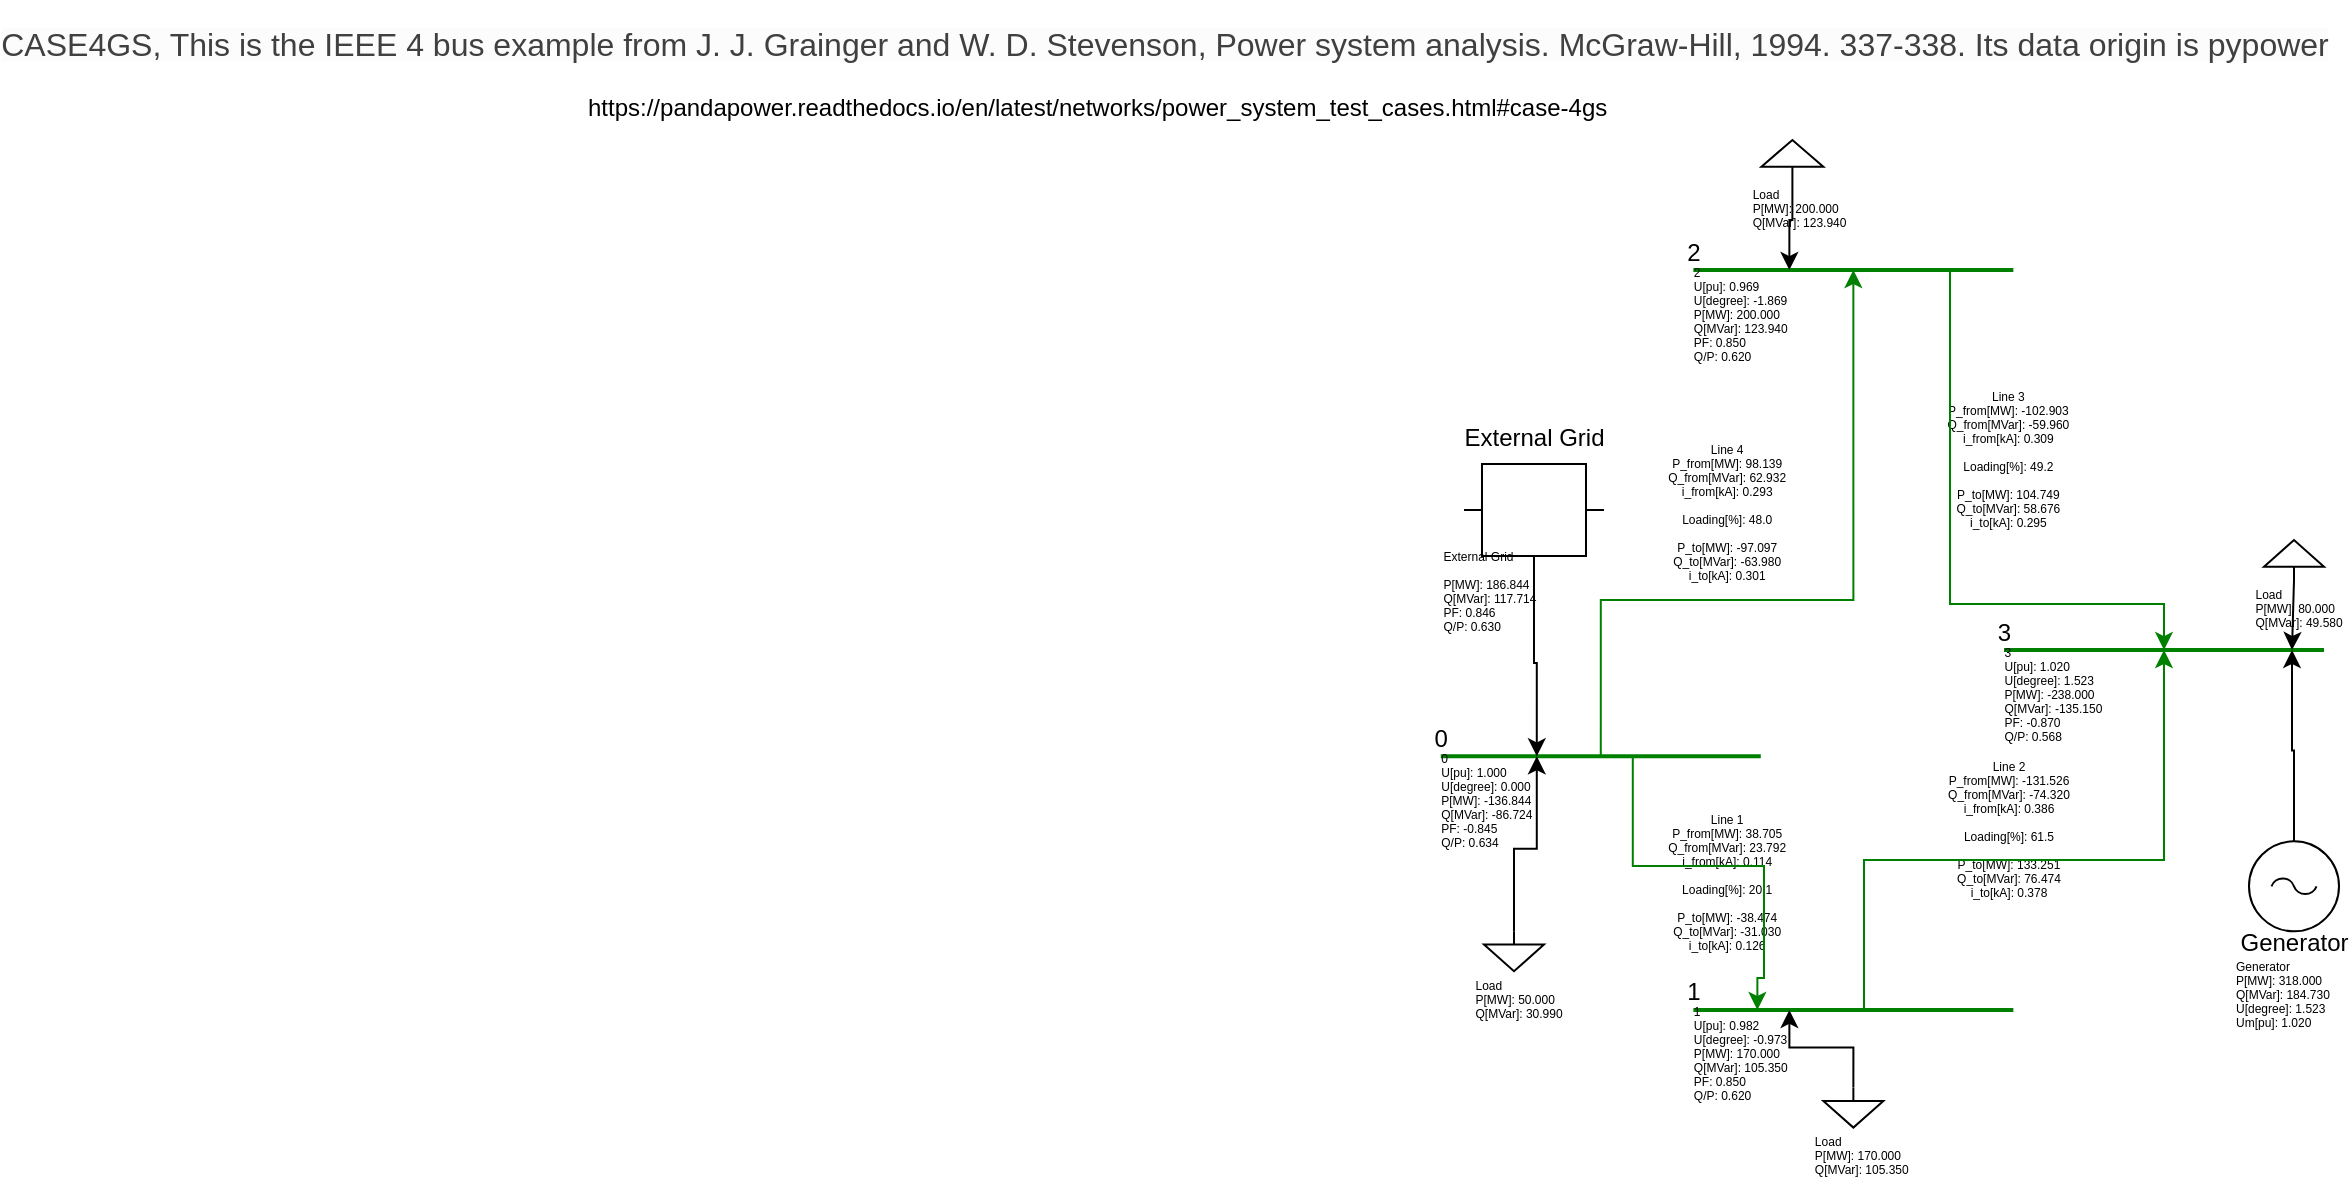 <mxfile version="13.9.8" type="device"><diagram id="f5Wff9H3mOM4Etl0Ron2" name="Page-1"><mxGraphModel dx="2504" dy="1070" grid="1" gridSize="10" guides="1" tooltips="1" connect="1" arrows="1" fold="1" page="1" pageScale="1" pageWidth="827" pageHeight="1169" math="0" shadow="0"><root><mxCell id="0"/><mxCell id="1" parent="0"/><mxCell id="VvK85WmGiYat-IeYiVtq-8" value="Line 3&#10;            P_from[MW]: -102.903&#10;            Q_from[MVar]: -59.960&#10;            i_from[kA]: 0.309&#10;&#10;            Loading[%]: 49.2&#10;&#10;            P_to[MW]: 104.749&#10;            Q_to[MVar]: 58.676&#10;            i_to[kA]: 0.295" style="shapeELXXX=Result;fontSize=6;strokeOpacity=0;strokeColor=white;strokeWidth=0;overflow=hidden;" edge="1" parent="1" source="_9zxPBajQY0HNOW6oFzF-20" target="_9zxPBajQY0HNOW6oFzF-22"><mxGeometry relative="1" as="geometry"/></mxCell><mxCell id="VvK85WmGiYat-IeYiVtq-7" value="Line 2&#10;            P_from[MW]: -131.526&#10;            Q_from[MVar]: -74.320&#10;            i_from[kA]: 0.386&#10;&#10;            Loading[%]: 61.5&#10;&#10;            P_to[MW]: 133.251&#10;            Q_to[MVar]: 76.474&#10;            i_to[kA]: 0.378" style="shapeELXXX=Result;fontSize=6;strokeOpacity=0;strokeColor=white;strokeWidth=0;overflow=hidden;" edge="1" parent="1" source="_9zxPBajQY0HNOW6oFzF-18" target="_9zxPBajQY0HNOW6oFzF-22"><mxGeometry relative="1" as="geometry"/></mxCell><mxCell id="VvK85WmGiYat-IeYiVtq-6" value="Line 4&#10;            P_from[MW]: 98.139&#10;            Q_from[MVar]: 62.932&#10;            i_from[kA]: 0.293&#10;&#10;            Loading[%]: 48.0&#10;&#10;            P_to[MW]: -97.097&#10;            Q_to[MVar]: -63.980&#10;            i_to[kA]: 0.301" style="shapeELXXX=Result;fontSize=6;strokeOpacity=0;strokeColor=white;strokeWidth=0;overflow=hidden;" edge="1" parent="1" source="_9zxPBajQY0HNOW6oFzF-16" target="_9zxPBajQY0HNOW6oFzF-20"><mxGeometry relative="1" as="geometry"/></mxCell><mxCell id="VvK85WmGiYat-IeYiVtq-5" value="Line 1&#10;            P_from[MW]: 38.705&#10;            Q_from[MVar]: 23.792&#10;            i_from[kA]: 0.114&#10;&#10;            Loading[%]: 20.1&#10;&#10;            P_to[MW]: -38.474&#10;            Q_to[MVar]: -31.030&#10;            i_to[kA]: 0.126" style="shapeELXXX=Result;fontSize=6;strokeOpacity=0;strokeColor=white;strokeWidth=0;overflow=hidden;" edge="1" parent="1" source="_9zxPBajQY0HNOW6oFzF-16" target="_9zxPBajQY0HNOW6oFzF-18"><mxGeometry relative="1" as="geometry"/></mxCell><object name="0" Load_flow_parameters="" vn_kv="230" id="_9zxPBajQY0HNOW6oFzF-16"><mxCell style="line;strokeWidth=2;html=1;shapeELXXX=Bus;points=[[0,0.5],[0.1,0.5,0],[0.2,0.5,0],[0.3,0.5,0],[0.4,0.5,0],[0.5,0.5,0],[0.6,0.5,0],[0.7,0.5,0],[0.9,0.5,0],[1,0.5]];strokeColor=green;" parent="1" vertex="1"><mxGeometry x="468.396" y="613.14" width="160" height="10" as="geometry"/></mxCell></object><mxCell id="_9zxPBajQY0HNOW6oFzF-17" value="0" parent="_9zxPBajQY0HNOW6oFzF-16" vertex="1"><mxGeometry y="-0.5" relative="1" as="geometry"/></mxCell><mxCell id="VvK85WmGiYat-IeYiVtq-1" value="0&#10;            U[pu]: 1.000&#10;            U[degree]: 0.000&#10;            P[MW]: -136.844&#10;            Q[MVar]: -86.724&#10;            PF: -0.845&#10;            Q/P: 0.634" style="shapeELXXX=Result;fontSize=6;align=ALIGN_LEFT;" vertex="1" parent="_9zxPBajQY0HNOW6oFzF-16"><mxGeometry y="2.7" relative="1" as="geometry"/></mxCell><object name="1" Load_flow_parameters="" vn_kv="230" id="_9zxPBajQY0HNOW6oFzF-18"><mxCell style="line;strokeWidth=2;html=1;shapeELXXX=Bus;points=[[0,0.5],[0.1,0.5,0],[0.2,0.5,0],[0.3,0.5,0],[0.4,0.5,0],[0.5,0.5,0],[0.6,0.5,0],[0.7,0.5,0],[0.9,0.5,0],[1,0.5]];strokeColor=green;" parent="1" vertex="1"><mxGeometry x="594.683" y="739.996" width="160" height="10" as="geometry"/></mxCell></object><mxCell id="_9zxPBajQY0HNOW6oFzF-19" value="1" parent="_9zxPBajQY0HNOW6oFzF-18" vertex="1"><mxGeometry y="-0.5" relative="1" as="geometry"/></mxCell><mxCell id="VvK85WmGiYat-IeYiVtq-2" value="1&#10;            U[pu]: 0.982&#10;            U[degree]: -0.973&#10;            P[MW]: 170.000&#10;            Q[MVar]: 105.350&#10;            PF: 0.850&#10;            Q/P: 0.620" style="shapeELXXX=Result;fontSize=6;align=ALIGN_LEFT;" vertex="1" parent="_9zxPBajQY0HNOW6oFzF-18"><mxGeometry y="2.7" relative="1" as="geometry"/></mxCell><object name="2" Load_flow_parameters="" vn_kv="230" id="_9zxPBajQY0HNOW6oFzF-20"><mxCell style="line;strokeWidth=2;html=1;shapeELXXX=Bus;points=[[0,0.5],[0.1,0.5,0],[0.2,0.5,0],[0.3,0.5,0],[0.4,0.5,0],[0.5,0.5,0],[0.6,0.5,0],[0.7,0.5,0],[0.9,0.5,0],[1,0.5]];strokeColor=green;" parent="1" vertex="1"><mxGeometry x="594.681" y="370.005" width="160" height="10" as="geometry"/></mxCell></object><mxCell id="_9zxPBajQY0HNOW6oFzF-21" value="2" parent="_9zxPBajQY0HNOW6oFzF-20" vertex="1"><mxGeometry y="-0.5" relative="1" as="geometry"/></mxCell><mxCell id="VvK85WmGiYat-IeYiVtq-3" value="2&#10;            U[pu]: 0.969&#10;            U[degree]: -1.869&#10;            P[MW]: 200.000&#10;            Q[MVar]: 123.940&#10;            PF: 0.850&#10;            Q/P: 0.620" style="shapeELXXX=Result;fontSize=6;align=ALIGN_LEFT;" vertex="1" parent="_9zxPBajQY0HNOW6oFzF-20"><mxGeometry y="2.7" relative="1" as="geometry"/></mxCell><object name="3" Load_flow_parameters="" vn_kv="230" id="_9zxPBajQY0HNOW6oFzF-22"><mxCell style="line;strokeWidth=2;html=1;shapeELXXX=Bus;points=[[0,0.5],[0.1,0.5,0],[0.2,0.5,0],[0.3,0.5,0],[0.4,0.5,0],[0.5,0.5,0],[0.6,0.5,0],[0.7,0.5,0],[0.9,0.5,0],[1,0.5]];strokeColor=green;" parent="1" vertex="1"><mxGeometry x="749.998" y="560.001" width="160" height="10" as="geometry"/></mxCell></object><mxCell id="_9zxPBajQY0HNOW6oFzF-23" value="3" parent="_9zxPBajQY0HNOW6oFzF-22" vertex="1"><mxGeometry y="-0.5" relative="1" as="geometry"/></mxCell><mxCell id="VvK85WmGiYat-IeYiVtq-4" value="3&#10;            U[pu]: 1.020&#10;            U[degree]: 1.523&#10;            P[MW]: -238.000&#10;            Q[MVar]: -135.150&#10;            PF: -0.870&#10;            Q/P: 0.568" style="shapeELXXX=Result;fontSize=6;align=ALIGN_LEFT;" vertex="1" parent="_9zxPBajQY0HNOW6oFzF-22"><mxGeometry y="2.7" relative="1" as="geometry"/></mxCell><object from_bus="0" to_bus="1" length_km="1" parallel="1" df="1" parameters="true" name="Line 1" Load_flow_parameters="" r_ohm_per_km="5.332" x_ohm_per_km="26.662" c_nf_per_km="513.969" g_us_per_km="0" max_i_ka="0.628" type="ol" r0_ohm_per_km="0.1" x0_ohm_per_km="0.8" c0_nf_per_km="6" endtemp_degree="150" id="_9zxPBajQY0HNOW6oFzF-24"><mxCell style="edgeStyle=orthogonalEdgeStyle;rounded=0;orthogonalLoop=1;jettySize=auto;html=1;exitX=0.6;exitY=0.5;exitDx=0;exitDy=0;exitPerimeter=0;;shapeELXXX=Line;mxConstants.STYLE_STROKECOLOR=black;strokeColor=green;entryX=0.2;entryY=0.5;entryDx=0;entryDy=0;entryPerimeter=0;" parent="1" source="_9zxPBajQY0HNOW6oFzF-16" target="_9zxPBajQY0HNOW6oFzF-18" edge="1"><mxGeometry relative="1" as="geometry"><mxPoint x="630" y="729" as="targetPoint"/><Array as="points"><mxPoint x="564" y="673"/><mxPoint x="630" y="673"/><mxPoint x="630" y="729"/></Array></mxGeometry></mxCell></object><object from_bus="0" to_bus="2" length_km="1" parallel="1" df="1" parameters="true" name="Line 4" Load_flow_parameters="" r_ohm_per_km="3.936" x_ohm_per_km="19.679" c_nf_per_km="388.611" g_us_per_km="0" max_i_ka="0.628" type="ol" r0_ohm_per_km="0.1" x0_ohm_per_km="0.8" c0_nf_per_km="6" endtemp_degree="150" id="_9zxPBajQY0HNOW6oFzF-25"><mxCell style="edgeStyle=orthogonalEdgeStyle;rounded=0;orthogonalLoop=1;jettySize=auto;html=1;exitX=0.5;exitY=0.5;exitDx=0;exitDy=0;exitPerimeter=0;entryX=0.5;entryY=0.5;entryDx=0;entryDy=0;entryPerimeter=0;;shapeELXXX=Line;mxConstants.STYLE_STROKECOLOR=black;strokeColor=green;" parent="1" source="_9zxPBajQY0HNOW6oFzF-16" target="_9zxPBajQY0HNOW6oFzF-20" edge="1"><mxGeometry relative="1" as="geometry"><Array as="points"><mxPoint x="548" y="540"/><mxPoint x="675" y="540"/></Array></mxGeometry></mxCell></object><object from_bus="1" to_bus="3" length_km="1" parallel="1" df="1" parameters="true" name="Line 2" Load_flow_parameters="" r_ohm_per_km="3.936" x_ohm_per_km="19.679" c_nf_per_km="388.611" g_us_per_km="0" max_i_ka="0.628" type="ol" r0_ohm_per_km="0.1" x0_ohm_per_km="0.8" c0_nf_per_km="6" endtemp_degree="150" id="_9zxPBajQY0HNOW6oFzF-26"><mxCell style="edgeStyle=orthogonalEdgeStyle;rounded=0;orthogonalLoop=1;jettySize=auto;html=1;exitX=0.5;exitY=0.5;exitDx=0;exitDy=0;exitPerimeter=0;entryX=0.5;entryY=0.5;entryDx=0;entryDy=0;entryPerimeter=0;;shapeELXXX=Line;mxConstants.STYLE_STROKECOLOR=black;strokeColor=green;" parent="1" source="_9zxPBajQY0HNOW6oFzF-18" target="_9zxPBajQY0HNOW6oFzF-22" edge="1"><mxGeometry relative="1" as="geometry"><Array as="points"><mxPoint x="680" y="670"/><mxPoint x="830" y="670"/></Array></mxGeometry></mxCell></object><object from_bus="2" to_bus="3" length_km="1" parallel="1" df="1" parameters="true" name="Line 3" Load_flow_parameters="" r_ohm_per_km="6.729" x_ohm_per_km="33.644" c_nf_per_km="639.328" g_us_per_km="0" max_i_ka="0.628" type="ol" r0_ohm_per_km="0.1" x0_ohm_per_km="0.8" c0_nf_per_km="6" endtemp_degree="150" id="_9zxPBajQY0HNOW6oFzF-27"><mxCell style="edgeStyle=orthogonalEdgeStyle;rounded=0;orthogonalLoop=1;jettySize=auto;html=1;exitX=0.9;exitY=0.5;exitDx=0;exitDy=0;exitPerimeter=0;entryX=0.5;entryY=0.5;entryDx=0;entryDy=0;entryPerimeter=0;;shapeELXXX=Line;mxConstants.STYLE_STROKECOLOR=black;strokeColor=green;" parent="1" source="_9zxPBajQY0HNOW6oFzF-20" target="_9zxPBajQY0HNOW6oFzF-22" edge="1"><mxGeometry relative="1" as="geometry"><Array as="points"><mxPoint x="723" y="375"/><mxPoint x="723" y="542"/><mxPoint x="830" y="542"/></Array></mxGeometry></mxCell></object><object name="External Grid" Load_flow_parameters="" vm_pu="1" va_degree="0" Short_circuit_parameters="" s_sc_max_mva="1000000" s_sc_min_mva="1500" rx_max="1" rx_min="1" r0x0_max="1" x0x_max="1" id="_9zxPBajQY0HNOW6oFzF-28"><mxCell style="verticalLabelPosition=bottom;shadow=0;dashed=0;align=center;html=1;verticalAlign=top;shape=mxgraph.electrical.abstract.voltage_regulator;shapeELXXX=External Grid" parent="1" vertex="1"><mxGeometry x="479.996" y="472.0" width="70" height="58" as="geometry"/></mxCell></object><mxCell id="_9zxPBajQY0HNOW6oFzF-29" value="External Grid" parent="_9zxPBajQY0HNOW6oFzF-28" vertex="1"><mxGeometry x="0.5" y="-0.25" relative="1" as="geometry"/></mxCell><mxCell id="VvK85WmGiYat-IeYiVtq-9" value="External Grid&#10;            &#10;            P[MW]: 186.844&#10;            Q[MVar]: 117.714&#10;            PF: 0.846&#10;            Q/P: 0.630" style="shapeELXXX=Result;fontSize=6;align=ALIGN_LEFT;" vertex="1" parent="_9zxPBajQY0HNOW6oFzF-28"><mxGeometry x="-0.15" y="1.1" relative="1" as="geometry"/></mxCell><mxCell id="_9zxPBajQY0HNOW6oFzF-30" value="" style="edgeStyle=orthogonalEdgeStyle;rounded=0;orthogonalLoop=1;jettySize=auto;html=1;exitX=0.5;exitY=1;exitDx=0;exitDy=0;exitPerimeter=0;entryX=0.3;entryY=0.5;entryDx=0;entryDy=0;entryPerimeter=0;;shapeELXXX=NotEditableLine" parent="1" source="_9zxPBajQY0HNOW6oFzF-28" target="_9zxPBajQY0HNOW6oFzF-16" edge="1"><mxGeometry relative="1" as="geometry"/></mxCell><mxCell id="aSEfkWD_AQybWMPM4zVA-127" value="" style="edgeStyle=orthogonalEdgeStyle;rounded=0;orthogonalLoop=1;jettySize=auto;html=1;exitX=0.5;exitY=0;exitDx=0;exitDy=0;exitPerimeter=0;entryX=0.9;entryY=0.5;entryDx=0;entryDy=0;entryPerimeter=0;;shapeELXXX=NotEditableLine" parent="1" source="_9zxPBajQY0HNOW6oFzF-31" target="_9zxPBajQY0HNOW6oFzF-22" edge="1"><mxGeometry relative="1" as="geometry"/></mxCell><object name="Generator" Load_flow_parameters="" p_mw="318" vm_pu="1.02" sn_mva="0" scaling="1" Short_circuit_parameters="" vn_kv="230" xdss_pu="0.1" rdss_ohm="0.01" cos_phi="1" pg_percent="0" power_station_trafo="1" id="_9zxPBajQY0HNOW6oFzF-31"><mxCell style="pointerEvents=1;verticalLabelPosition=bottom;shadow=0;dashed=0;align=center;html=1;verticalAlign=top;shape=mxgraph.electrical.signal_sources.ac_source;shapeELXXX=Generator" parent="1" vertex="1"><mxGeometry x="872.498" y="660.641" width="45" height="45" as="geometry"/></mxCell></object><mxCell id="_9zxPBajQY0HNOW6oFzF-32" value="Generator" parent="_9zxPBajQY0HNOW6oFzF-31" vertex="1"><mxGeometry x="0.5" y="1.1" relative="1" as="geometry"/></mxCell><mxCell id="VvK85WmGiYat-IeYiVtq-10" value="Generator&#10;            P[MW]: 318.000&#10;            Q[MVar]: 184.730&#10;            U[degree]: 1.523&#10;            Um[pu]: 1.020" style="shapeELXXX=Result;fontSize=6;align=ALIGN_LEFT;" vertex="1" parent="_9zxPBajQY0HNOW6oFzF-31"><mxGeometry x="-0.15" y="1.7" relative="1" as="geometry"/></mxCell><object name="Load" Load_flow_parameters="" p_mw="50" q_mvar="30.99" const_z_percent="0" const_i_percent="0" sn_mva="0" scaling="1" type="true" id="_9zxPBajQY0HNOW6oFzF-34"><mxCell style="pointerEvents=1;verticalLabelPosition=bottom;shadow=0;dashed=0;align=center;html=1;verticalAlign=top;shape=mxgraph.electrical.signal_sources.signal_ground;shapeELXXX=Load" parent="1" vertex="1"><mxGeometry x="489.996" y="705.64" width="30" height="20" as="geometry"/></mxCell></object><mxCell id="VvK85WmGiYat-IeYiVtq-11" value="Load&#10;            P[MW]: 50.000&#10;            Q[MVar]: 30.990" style="shapeELXXX=Result;fontSize=6;align=ALIGN_LEFT;" vertex="1" parent="_9zxPBajQY0HNOW6oFzF-34"><mxGeometry x="-0.15" y="1.7" relative="1" as="geometry"/></mxCell><mxCell id="_9zxPBajQY0HNOW6oFzF-35" value="" style="edgeStyle=orthogonalEdgeStyle;rounded=0;orthogonalLoop=1;jettySize=auto;html=1;exitX=0.5;exitY=0;exitDx=0;exitDy=0;exitPerimeter=0;entryX=0.3;entryY=0.5;entryDx=0;entryDy=0;entryPerimeter=0;;shapeELXXX=NotEditableLine" parent="1" source="_9zxPBajQY0HNOW6oFzF-34" target="_9zxPBajQY0HNOW6oFzF-16" edge="1"><mxGeometry relative="1" as="geometry"/></mxCell><object name="Load" Load_flow_parameters="" p_mw="170" q_mvar="105.35" const_z_percent="0" const_i_percent="0" sn_mva="0" scaling="1" type="true" id="_9zxPBajQY0HNOW6oFzF-36"><mxCell style="pointerEvents=1;verticalLabelPosition=bottom;shadow=0;dashed=0;align=center;html=1;verticalAlign=top;shape=mxgraph.electrical.signal_sources.signal_ground;shapeELXXX=Load" parent="1" vertex="1"><mxGeometry x="659.683" y="783.806" width="30" height="20" as="geometry"/></mxCell></object><mxCell id="VvK85WmGiYat-IeYiVtq-12" value="Load&#10;            P[MW]: 170.000&#10;            Q[MVar]: 105.350" style="shapeELXXX=Result;fontSize=6;align=ALIGN_LEFT;" vertex="1" parent="_9zxPBajQY0HNOW6oFzF-36"><mxGeometry x="-0.15" y="1.7" relative="1" as="geometry"/></mxCell><mxCell id="_9zxPBajQY0HNOW6oFzF-37" value="" style="edgeStyle=orthogonalEdgeStyle;rounded=0;orthogonalLoop=1;jettySize=auto;html=1;exitX=0.5;exitY=0;exitDx=0;exitDy=0;exitPerimeter=0;entryX=0.3;entryY=0.5;entryDx=0;entryDy=0;entryPerimeter=0;;shapeELXXX=NotEditableLine" parent="1" source="_9zxPBajQY0HNOW6oFzF-36" target="_9zxPBajQY0HNOW6oFzF-18" edge="1"><mxGeometry relative="1" as="geometry"/></mxCell><mxCell id="_9zxPBajQY0HNOW6oFzF-39" value="" style="edgeStyle=orthogonalEdgeStyle;rounded=0;orthogonalLoop=1;jettySize=auto;html=1;exitX=0.5;exitY=0;exitDx=0;exitDy=0;exitPerimeter=0;entryX=0.3;entryY=0.5;entryDx=0;entryDy=0;entryPerimeter=0;;shapeELXXX=NotEditableLine" parent="1" source="_9zxPBajQY0HNOW6oFzF-38" target="_9zxPBajQY0HNOW6oFzF-20" edge="1"><mxGeometry relative="1" as="geometry"/></mxCell><mxCell id="aSEfkWD_AQybWMPM4zVA-173" value="" style="edgeStyle=orthogonalEdgeStyle;rounded=0;orthogonalLoop=1;jettySize=auto;html=1;exitX=0.5;exitY=0;exitDx=0;exitDy=0;exitPerimeter=0;entryX=0.9;entryY=0.5;entryDx=0;entryDy=0;entryPerimeter=0;;shapeELXXX=NotEditableLine" parent="1" source="_9zxPBajQY0HNOW6oFzF-40" target="_9zxPBajQY0HNOW6oFzF-22" edge="1"><mxGeometry relative="1" as="geometry"/></mxCell><object name="Load" Load_flow_parameters="" p_mw="80" q_mvar="49.58" const_z_percent="0" const_i_percent="0" sn_mva="0" scaling="1" type="true" id="_9zxPBajQY0HNOW6oFzF-40"><mxCell style="pointerEvents=1;verticalLabelPosition=bottom;shadow=0;dashed=0;align=center;html=1;verticalAlign=top;shape=mxgraph.electrical.signal_sources.signal_ground;shapeELXXX=Load;direction=west;" parent="1" vertex="1"><mxGeometry x="879.998" y="510.001" width="30" height="20" as="geometry"/></mxCell></object><mxCell id="VvK85WmGiYat-IeYiVtq-13" value="Load&#10;            P[MW]: 80.000&#10;            Q[MVar]: 49.580" style="shapeELXXX=Result;fontSize=6;align=ALIGN_LEFT;" vertex="1" parent="_9zxPBajQY0HNOW6oFzF-40"><mxGeometry x="-0.15" y="1.7" relative="1" as="geometry"/></mxCell><object name="Load" Load_flow_parameters="" p_mw="200" q_mvar="123.94" const_z_percent="0" const_i_percent="0" sn_mva="0" scaling="1" type="true" id="_9zxPBajQY0HNOW6oFzF-38"><mxCell style="pointerEvents=1;verticalLabelPosition=bottom;shadow=0;dashed=0;align=center;html=1;verticalAlign=top;shape=mxgraph.electrical.signal_sources.signal_ground;shapeELXXX=Load;direction=west;" parent="1" vertex="1"><mxGeometry x="628.72" y="310.0" width="30.96" height="20" as="geometry"/></mxCell></object><mxCell id="VvK85WmGiYat-IeYiVtq-14" value="Load&#10;            P[MW]: 200.000&#10;            Q[MVar]: 123.940" style="shapeELXXX=Result;fontSize=6;align=ALIGN_LEFT;" vertex="1" parent="_9zxPBajQY0HNOW6oFzF-38"><mxGeometry x="-0.15" y="1.7" relative="1" as="geometry"/></mxCell><mxCell id="aSEfkWD_AQybWMPM4zVA-202" value="&lt;span style=&quot;color: rgb(64 , 64 , 64) ; font-family: &amp;#34;lato&amp;#34; , , &amp;#34;helvetica neue&amp;#34; , &amp;#34;arial&amp;#34; , sans-serif ; font-size: 16px ; font-weight: 400 ; background-color: rgb(252 , 252 , 252)&quot;&gt;CASE4GS, This is the IEEE 4 bus example from J. J. Grainger and W. D. Stevenson, Power system analysis. McGraw-Hill, 1994. 337-338. Its data origin is pypower&lt;/span&gt;" style="text;strokeColor=none;fillColor=none;html=1;fontSize=24;fontStyle=1;verticalAlign=middle;align=center;" parent="1" vertex="1"><mxGeometry x="280" y="240" width="100" height="40" as="geometry"/></mxCell><UserObject label="https://pandapower.readthedocs.io/en/latest/networks/power_system_test_cases.html#case-4gs" link="https://pandapower.readthedocs.io/en/latest/networks/power_system_test_cases.html#case-4gs" id="VvK85WmGiYat-IeYiVtq-15"><mxCell style="text;whiteSpace=wrap;html=1;" vertex="1" parent="1"><mxGeometry x="40" y="280" width="550" height="30" as="geometry"/></mxCell></UserObject></root></mxGraphModel></diagram></mxfile>